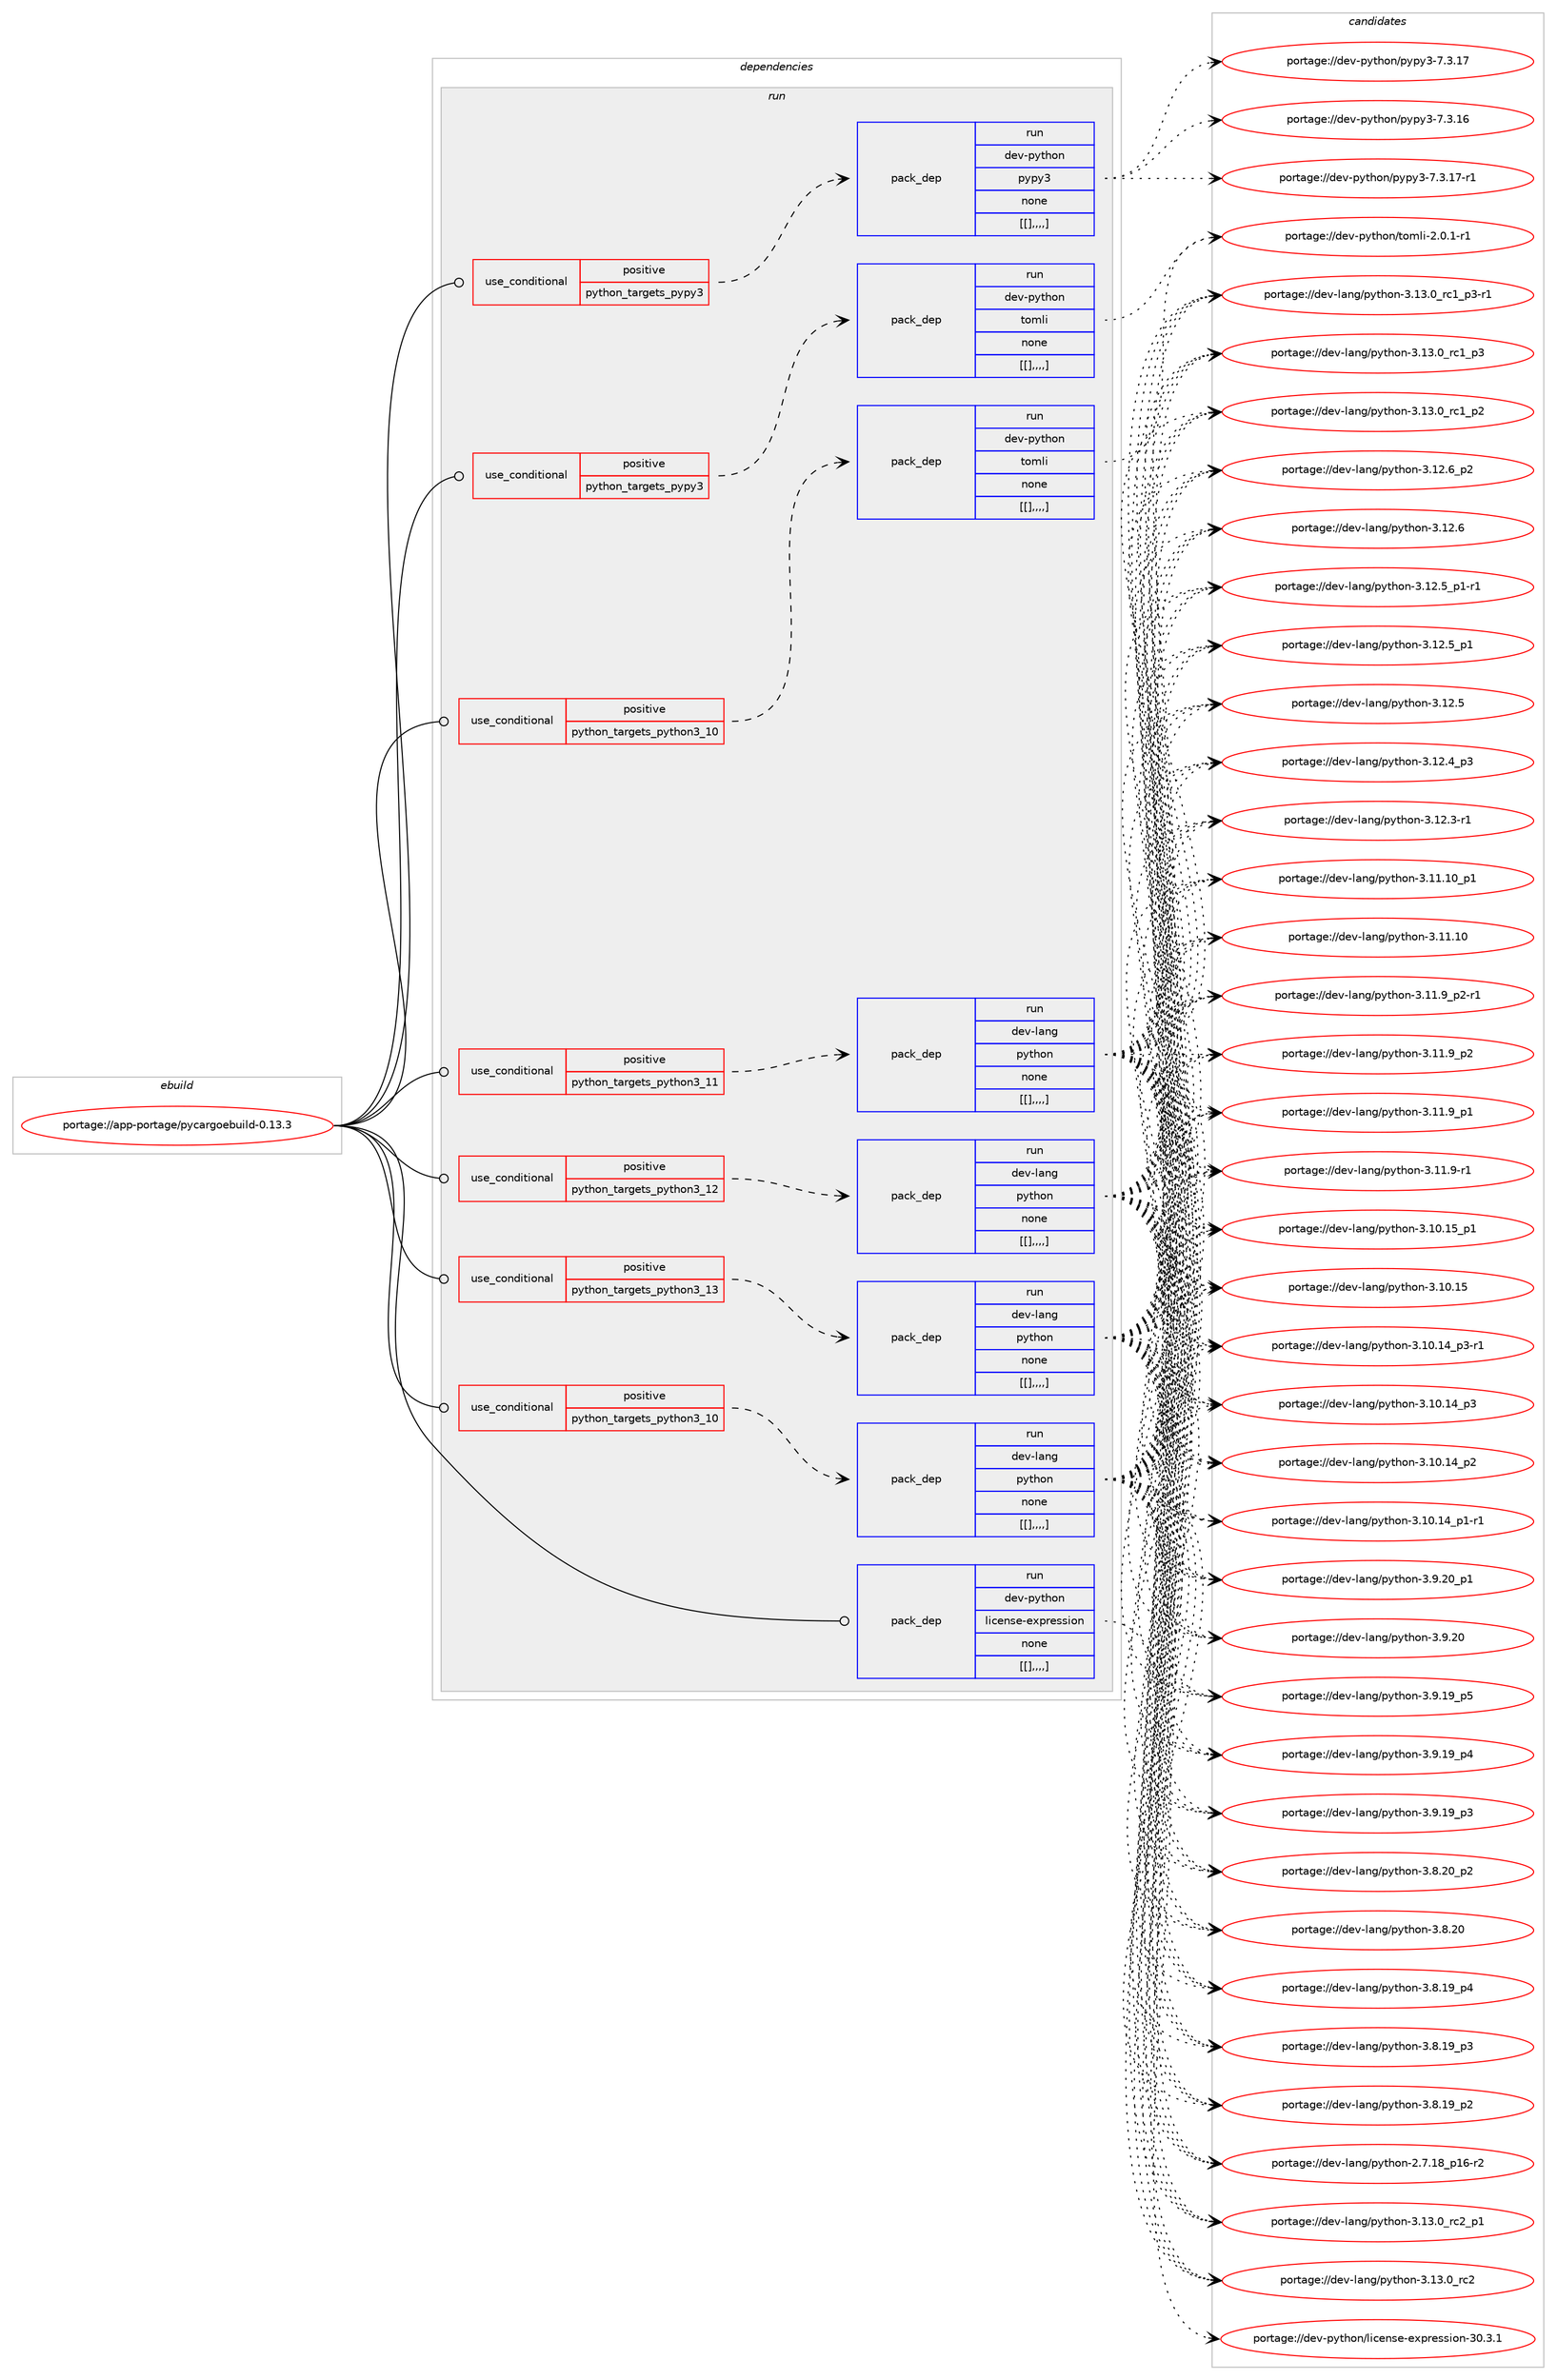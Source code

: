 digraph prolog {

# *************
# Graph options
# *************

newrank=true;
concentrate=true;
compound=true;
graph [rankdir=LR,fontname=Helvetica,fontsize=10,ranksep=1.5];#, ranksep=2.5, nodesep=0.2];
edge  [arrowhead=vee];
node  [fontname=Helvetica,fontsize=10];

# **********
# The ebuild
# **********

subgraph cluster_leftcol {
color=gray;
label=<<i>ebuild</i>>;
id [label="portage://app-portage/pycargoebuild-0.13.3", color=red, width=4, href="../app-portage/pycargoebuild-0.13.3.svg"];
}

# ****************
# The dependencies
# ****************

subgraph cluster_midcol {
color=gray;
label=<<i>dependencies</i>>;
subgraph cluster_compile {
fillcolor="#eeeeee";
style=filled;
label=<<i>compile</i>>;
}
subgraph cluster_compileandrun {
fillcolor="#eeeeee";
style=filled;
label=<<i>compile and run</i>>;
}
subgraph cluster_run {
fillcolor="#eeeeee";
style=filled;
label=<<i>run</i>>;
subgraph cond14590 {
dependency51844 [label=<<TABLE BORDER="0" CELLBORDER="1" CELLSPACING="0" CELLPADDING="4"><TR><TD ROWSPAN="3" CELLPADDING="10">use_conditional</TD></TR><TR><TD>positive</TD></TR><TR><TD>python_targets_pypy3</TD></TR></TABLE>>, shape=none, color=red];
subgraph pack36778 {
dependency51845 [label=<<TABLE BORDER="0" CELLBORDER="1" CELLSPACING="0" CELLPADDING="4" WIDTH="220"><TR><TD ROWSPAN="6" CELLPADDING="30">pack_dep</TD></TR><TR><TD WIDTH="110">run</TD></TR><TR><TD>dev-python</TD></TR><TR><TD>pypy3</TD></TR><TR><TD>none</TD></TR><TR><TD>[[],,,,]</TD></TR></TABLE>>, shape=none, color=blue];
}
dependency51844:e -> dependency51845:w [weight=20,style="dashed",arrowhead="vee"];
}
id:e -> dependency51844:w [weight=20,style="solid",arrowhead="odot"];
subgraph cond14591 {
dependency51846 [label=<<TABLE BORDER="0" CELLBORDER="1" CELLSPACING="0" CELLPADDING="4"><TR><TD ROWSPAN="3" CELLPADDING="10">use_conditional</TD></TR><TR><TD>positive</TD></TR><TR><TD>python_targets_pypy3</TD></TR></TABLE>>, shape=none, color=red];
subgraph pack36779 {
dependency51847 [label=<<TABLE BORDER="0" CELLBORDER="1" CELLSPACING="0" CELLPADDING="4" WIDTH="220"><TR><TD ROWSPAN="6" CELLPADDING="30">pack_dep</TD></TR><TR><TD WIDTH="110">run</TD></TR><TR><TD>dev-python</TD></TR><TR><TD>tomli</TD></TR><TR><TD>none</TD></TR><TR><TD>[[],,,,]</TD></TR></TABLE>>, shape=none, color=blue];
}
dependency51846:e -> dependency51847:w [weight=20,style="dashed",arrowhead="vee"];
}
id:e -> dependency51846:w [weight=20,style="solid",arrowhead="odot"];
subgraph cond14592 {
dependency51848 [label=<<TABLE BORDER="0" CELLBORDER="1" CELLSPACING="0" CELLPADDING="4"><TR><TD ROWSPAN="3" CELLPADDING="10">use_conditional</TD></TR><TR><TD>positive</TD></TR><TR><TD>python_targets_python3_10</TD></TR></TABLE>>, shape=none, color=red];
subgraph pack36780 {
dependency51849 [label=<<TABLE BORDER="0" CELLBORDER="1" CELLSPACING="0" CELLPADDING="4" WIDTH="220"><TR><TD ROWSPAN="6" CELLPADDING="30">pack_dep</TD></TR><TR><TD WIDTH="110">run</TD></TR><TR><TD>dev-lang</TD></TR><TR><TD>python</TD></TR><TR><TD>none</TD></TR><TR><TD>[[],,,,]</TD></TR></TABLE>>, shape=none, color=blue];
}
dependency51848:e -> dependency51849:w [weight=20,style="dashed",arrowhead="vee"];
}
id:e -> dependency51848:w [weight=20,style="solid",arrowhead="odot"];
subgraph cond14593 {
dependency51850 [label=<<TABLE BORDER="0" CELLBORDER="1" CELLSPACING="0" CELLPADDING="4"><TR><TD ROWSPAN="3" CELLPADDING="10">use_conditional</TD></TR><TR><TD>positive</TD></TR><TR><TD>python_targets_python3_10</TD></TR></TABLE>>, shape=none, color=red];
subgraph pack36781 {
dependency51851 [label=<<TABLE BORDER="0" CELLBORDER="1" CELLSPACING="0" CELLPADDING="4" WIDTH="220"><TR><TD ROWSPAN="6" CELLPADDING="30">pack_dep</TD></TR><TR><TD WIDTH="110">run</TD></TR><TR><TD>dev-python</TD></TR><TR><TD>tomli</TD></TR><TR><TD>none</TD></TR><TR><TD>[[],,,,]</TD></TR></TABLE>>, shape=none, color=blue];
}
dependency51850:e -> dependency51851:w [weight=20,style="dashed",arrowhead="vee"];
}
id:e -> dependency51850:w [weight=20,style="solid",arrowhead="odot"];
subgraph cond14594 {
dependency51852 [label=<<TABLE BORDER="0" CELLBORDER="1" CELLSPACING="0" CELLPADDING="4"><TR><TD ROWSPAN="3" CELLPADDING="10">use_conditional</TD></TR><TR><TD>positive</TD></TR><TR><TD>python_targets_python3_11</TD></TR></TABLE>>, shape=none, color=red];
subgraph pack36782 {
dependency51853 [label=<<TABLE BORDER="0" CELLBORDER="1" CELLSPACING="0" CELLPADDING="4" WIDTH="220"><TR><TD ROWSPAN="6" CELLPADDING="30">pack_dep</TD></TR><TR><TD WIDTH="110">run</TD></TR><TR><TD>dev-lang</TD></TR><TR><TD>python</TD></TR><TR><TD>none</TD></TR><TR><TD>[[],,,,]</TD></TR></TABLE>>, shape=none, color=blue];
}
dependency51852:e -> dependency51853:w [weight=20,style="dashed",arrowhead="vee"];
}
id:e -> dependency51852:w [weight=20,style="solid",arrowhead="odot"];
subgraph cond14595 {
dependency51854 [label=<<TABLE BORDER="0" CELLBORDER="1" CELLSPACING="0" CELLPADDING="4"><TR><TD ROWSPAN="3" CELLPADDING="10">use_conditional</TD></TR><TR><TD>positive</TD></TR><TR><TD>python_targets_python3_12</TD></TR></TABLE>>, shape=none, color=red];
subgraph pack36783 {
dependency51855 [label=<<TABLE BORDER="0" CELLBORDER="1" CELLSPACING="0" CELLPADDING="4" WIDTH="220"><TR><TD ROWSPAN="6" CELLPADDING="30">pack_dep</TD></TR><TR><TD WIDTH="110">run</TD></TR><TR><TD>dev-lang</TD></TR><TR><TD>python</TD></TR><TR><TD>none</TD></TR><TR><TD>[[],,,,]</TD></TR></TABLE>>, shape=none, color=blue];
}
dependency51854:e -> dependency51855:w [weight=20,style="dashed",arrowhead="vee"];
}
id:e -> dependency51854:w [weight=20,style="solid",arrowhead="odot"];
subgraph cond14596 {
dependency51856 [label=<<TABLE BORDER="0" CELLBORDER="1" CELLSPACING="0" CELLPADDING="4"><TR><TD ROWSPAN="3" CELLPADDING="10">use_conditional</TD></TR><TR><TD>positive</TD></TR><TR><TD>python_targets_python3_13</TD></TR></TABLE>>, shape=none, color=red];
subgraph pack36784 {
dependency51857 [label=<<TABLE BORDER="0" CELLBORDER="1" CELLSPACING="0" CELLPADDING="4" WIDTH="220"><TR><TD ROWSPAN="6" CELLPADDING="30">pack_dep</TD></TR><TR><TD WIDTH="110">run</TD></TR><TR><TD>dev-lang</TD></TR><TR><TD>python</TD></TR><TR><TD>none</TD></TR><TR><TD>[[],,,,]</TD></TR></TABLE>>, shape=none, color=blue];
}
dependency51856:e -> dependency51857:w [weight=20,style="dashed",arrowhead="vee"];
}
id:e -> dependency51856:w [weight=20,style="solid",arrowhead="odot"];
subgraph pack36785 {
dependency51858 [label=<<TABLE BORDER="0" CELLBORDER="1" CELLSPACING="0" CELLPADDING="4" WIDTH="220"><TR><TD ROWSPAN="6" CELLPADDING="30">pack_dep</TD></TR><TR><TD WIDTH="110">run</TD></TR><TR><TD>dev-python</TD></TR><TR><TD>license-expression</TD></TR><TR><TD>none</TD></TR><TR><TD>[[],,,,]</TD></TR></TABLE>>, shape=none, color=blue];
}
id:e -> dependency51858:w [weight=20,style="solid",arrowhead="odot"];
}
}

# **************
# The candidates
# **************

subgraph cluster_choices {
rank=same;
color=gray;
label=<<i>candidates</i>>;

subgraph choice36778 {
color=black;
nodesep=1;
choice100101118451121211161041111104711212111212151455546514649554511449 [label="portage://dev-python/pypy3-7.3.17-r1", color=red, width=4,href="../dev-python/pypy3-7.3.17-r1.svg"];
choice10010111845112121116104111110471121211121215145554651464955 [label="portage://dev-python/pypy3-7.3.17", color=red, width=4,href="../dev-python/pypy3-7.3.17.svg"];
choice10010111845112121116104111110471121211121215145554651464954 [label="portage://dev-python/pypy3-7.3.16", color=red, width=4,href="../dev-python/pypy3-7.3.16.svg"];
dependency51845:e -> choice100101118451121211161041111104711212111212151455546514649554511449:w [style=dotted,weight="100"];
dependency51845:e -> choice10010111845112121116104111110471121211121215145554651464955:w [style=dotted,weight="100"];
dependency51845:e -> choice10010111845112121116104111110471121211121215145554651464954:w [style=dotted,weight="100"];
}
subgraph choice36779 {
color=black;
nodesep=1;
choice10010111845112121116104111110471161111091081054550464846494511449 [label="portage://dev-python/tomli-2.0.1-r1", color=red, width=4,href="../dev-python/tomli-2.0.1-r1.svg"];
dependency51847:e -> choice10010111845112121116104111110471161111091081054550464846494511449:w [style=dotted,weight="100"];
}
subgraph choice36780 {
color=black;
nodesep=1;
choice100101118451089711010347112121116104111110455146495146489511499509511249 [label="portage://dev-lang/python-3.13.0_rc2_p1", color=red, width=4,href="../dev-lang/python-3.13.0_rc2_p1.svg"];
choice10010111845108971101034711212111610411111045514649514648951149950 [label="portage://dev-lang/python-3.13.0_rc2", color=red, width=4,href="../dev-lang/python-3.13.0_rc2.svg"];
choice1001011184510897110103471121211161041111104551464951464895114994995112514511449 [label="portage://dev-lang/python-3.13.0_rc1_p3-r1", color=red, width=4,href="../dev-lang/python-3.13.0_rc1_p3-r1.svg"];
choice100101118451089711010347112121116104111110455146495146489511499499511251 [label="portage://dev-lang/python-3.13.0_rc1_p3", color=red, width=4,href="../dev-lang/python-3.13.0_rc1_p3.svg"];
choice100101118451089711010347112121116104111110455146495146489511499499511250 [label="portage://dev-lang/python-3.13.0_rc1_p2", color=red, width=4,href="../dev-lang/python-3.13.0_rc1_p2.svg"];
choice100101118451089711010347112121116104111110455146495046549511250 [label="portage://dev-lang/python-3.12.6_p2", color=red, width=4,href="../dev-lang/python-3.12.6_p2.svg"];
choice10010111845108971101034711212111610411111045514649504654 [label="portage://dev-lang/python-3.12.6", color=red, width=4,href="../dev-lang/python-3.12.6.svg"];
choice1001011184510897110103471121211161041111104551464950465395112494511449 [label="portage://dev-lang/python-3.12.5_p1-r1", color=red, width=4,href="../dev-lang/python-3.12.5_p1-r1.svg"];
choice100101118451089711010347112121116104111110455146495046539511249 [label="portage://dev-lang/python-3.12.5_p1", color=red, width=4,href="../dev-lang/python-3.12.5_p1.svg"];
choice10010111845108971101034711212111610411111045514649504653 [label="portage://dev-lang/python-3.12.5", color=red, width=4,href="../dev-lang/python-3.12.5.svg"];
choice100101118451089711010347112121116104111110455146495046529511251 [label="portage://dev-lang/python-3.12.4_p3", color=red, width=4,href="../dev-lang/python-3.12.4_p3.svg"];
choice100101118451089711010347112121116104111110455146495046514511449 [label="portage://dev-lang/python-3.12.3-r1", color=red, width=4,href="../dev-lang/python-3.12.3-r1.svg"];
choice10010111845108971101034711212111610411111045514649494649489511249 [label="portage://dev-lang/python-3.11.10_p1", color=red, width=4,href="../dev-lang/python-3.11.10_p1.svg"];
choice1001011184510897110103471121211161041111104551464949464948 [label="portage://dev-lang/python-3.11.10", color=red, width=4,href="../dev-lang/python-3.11.10.svg"];
choice1001011184510897110103471121211161041111104551464949465795112504511449 [label="portage://dev-lang/python-3.11.9_p2-r1", color=red, width=4,href="../dev-lang/python-3.11.9_p2-r1.svg"];
choice100101118451089711010347112121116104111110455146494946579511250 [label="portage://dev-lang/python-3.11.9_p2", color=red, width=4,href="../dev-lang/python-3.11.9_p2.svg"];
choice100101118451089711010347112121116104111110455146494946579511249 [label="portage://dev-lang/python-3.11.9_p1", color=red, width=4,href="../dev-lang/python-3.11.9_p1.svg"];
choice100101118451089711010347112121116104111110455146494946574511449 [label="portage://dev-lang/python-3.11.9-r1", color=red, width=4,href="../dev-lang/python-3.11.9-r1.svg"];
choice10010111845108971101034711212111610411111045514649484649539511249 [label="portage://dev-lang/python-3.10.15_p1", color=red, width=4,href="../dev-lang/python-3.10.15_p1.svg"];
choice1001011184510897110103471121211161041111104551464948464953 [label="portage://dev-lang/python-3.10.15", color=red, width=4,href="../dev-lang/python-3.10.15.svg"];
choice100101118451089711010347112121116104111110455146494846495295112514511449 [label="portage://dev-lang/python-3.10.14_p3-r1", color=red, width=4,href="../dev-lang/python-3.10.14_p3-r1.svg"];
choice10010111845108971101034711212111610411111045514649484649529511251 [label="portage://dev-lang/python-3.10.14_p3", color=red, width=4,href="../dev-lang/python-3.10.14_p3.svg"];
choice10010111845108971101034711212111610411111045514649484649529511250 [label="portage://dev-lang/python-3.10.14_p2", color=red, width=4,href="../dev-lang/python-3.10.14_p2.svg"];
choice100101118451089711010347112121116104111110455146494846495295112494511449 [label="portage://dev-lang/python-3.10.14_p1-r1", color=red, width=4,href="../dev-lang/python-3.10.14_p1-r1.svg"];
choice100101118451089711010347112121116104111110455146574650489511249 [label="portage://dev-lang/python-3.9.20_p1", color=red, width=4,href="../dev-lang/python-3.9.20_p1.svg"];
choice10010111845108971101034711212111610411111045514657465048 [label="portage://dev-lang/python-3.9.20", color=red, width=4,href="../dev-lang/python-3.9.20.svg"];
choice100101118451089711010347112121116104111110455146574649579511253 [label="portage://dev-lang/python-3.9.19_p5", color=red, width=4,href="../dev-lang/python-3.9.19_p5.svg"];
choice100101118451089711010347112121116104111110455146574649579511252 [label="portage://dev-lang/python-3.9.19_p4", color=red, width=4,href="../dev-lang/python-3.9.19_p4.svg"];
choice100101118451089711010347112121116104111110455146574649579511251 [label="portage://dev-lang/python-3.9.19_p3", color=red, width=4,href="../dev-lang/python-3.9.19_p3.svg"];
choice100101118451089711010347112121116104111110455146564650489511250 [label="portage://dev-lang/python-3.8.20_p2", color=red, width=4,href="../dev-lang/python-3.8.20_p2.svg"];
choice10010111845108971101034711212111610411111045514656465048 [label="portage://dev-lang/python-3.8.20", color=red, width=4,href="../dev-lang/python-3.8.20.svg"];
choice100101118451089711010347112121116104111110455146564649579511252 [label="portage://dev-lang/python-3.8.19_p4", color=red, width=4,href="../dev-lang/python-3.8.19_p4.svg"];
choice100101118451089711010347112121116104111110455146564649579511251 [label="portage://dev-lang/python-3.8.19_p3", color=red, width=4,href="../dev-lang/python-3.8.19_p3.svg"];
choice100101118451089711010347112121116104111110455146564649579511250 [label="portage://dev-lang/python-3.8.19_p2", color=red, width=4,href="../dev-lang/python-3.8.19_p2.svg"];
choice100101118451089711010347112121116104111110455046554649569511249544511450 [label="portage://dev-lang/python-2.7.18_p16-r2", color=red, width=4,href="../dev-lang/python-2.7.18_p16-r2.svg"];
dependency51849:e -> choice100101118451089711010347112121116104111110455146495146489511499509511249:w [style=dotted,weight="100"];
dependency51849:e -> choice10010111845108971101034711212111610411111045514649514648951149950:w [style=dotted,weight="100"];
dependency51849:e -> choice1001011184510897110103471121211161041111104551464951464895114994995112514511449:w [style=dotted,weight="100"];
dependency51849:e -> choice100101118451089711010347112121116104111110455146495146489511499499511251:w [style=dotted,weight="100"];
dependency51849:e -> choice100101118451089711010347112121116104111110455146495146489511499499511250:w [style=dotted,weight="100"];
dependency51849:e -> choice100101118451089711010347112121116104111110455146495046549511250:w [style=dotted,weight="100"];
dependency51849:e -> choice10010111845108971101034711212111610411111045514649504654:w [style=dotted,weight="100"];
dependency51849:e -> choice1001011184510897110103471121211161041111104551464950465395112494511449:w [style=dotted,weight="100"];
dependency51849:e -> choice100101118451089711010347112121116104111110455146495046539511249:w [style=dotted,weight="100"];
dependency51849:e -> choice10010111845108971101034711212111610411111045514649504653:w [style=dotted,weight="100"];
dependency51849:e -> choice100101118451089711010347112121116104111110455146495046529511251:w [style=dotted,weight="100"];
dependency51849:e -> choice100101118451089711010347112121116104111110455146495046514511449:w [style=dotted,weight="100"];
dependency51849:e -> choice10010111845108971101034711212111610411111045514649494649489511249:w [style=dotted,weight="100"];
dependency51849:e -> choice1001011184510897110103471121211161041111104551464949464948:w [style=dotted,weight="100"];
dependency51849:e -> choice1001011184510897110103471121211161041111104551464949465795112504511449:w [style=dotted,weight="100"];
dependency51849:e -> choice100101118451089711010347112121116104111110455146494946579511250:w [style=dotted,weight="100"];
dependency51849:e -> choice100101118451089711010347112121116104111110455146494946579511249:w [style=dotted,weight="100"];
dependency51849:e -> choice100101118451089711010347112121116104111110455146494946574511449:w [style=dotted,weight="100"];
dependency51849:e -> choice10010111845108971101034711212111610411111045514649484649539511249:w [style=dotted,weight="100"];
dependency51849:e -> choice1001011184510897110103471121211161041111104551464948464953:w [style=dotted,weight="100"];
dependency51849:e -> choice100101118451089711010347112121116104111110455146494846495295112514511449:w [style=dotted,weight="100"];
dependency51849:e -> choice10010111845108971101034711212111610411111045514649484649529511251:w [style=dotted,weight="100"];
dependency51849:e -> choice10010111845108971101034711212111610411111045514649484649529511250:w [style=dotted,weight="100"];
dependency51849:e -> choice100101118451089711010347112121116104111110455146494846495295112494511449:w [style=dotted,weight="100"];
dependency51849:e -> choice100101118451089711010347112121116104111110455146574650489511249:w [style=dotted,weight="100"];
dependency51849:e -> choice10010111845108971101034711212111610411111045514657465048:w [style=dotted,weight="100"];
dependency51849:e -> choice100101118451089711010347112121116104111110455146574649579511253:w [style=dotted,weight="100"];
dependency51849:e -> choice100101118451089711010347112121116104111110455146574649579511252:w [style=dotted,weight="100"];
dependency51849:e -> choice100101118451089711010347112121116104111110455146574649579511251:w [style=dotted,weight="100"];
dependency51849:e -> choice100101118451089711010347112121116104111110455146564650489511250:w [style=dotted,weight="100"];
dependency51849:e -> choice10010111845108971101034711212111610411111045514656465048:w [style=dotted,weight="100"];
dependency51849:e -> choice100101118451089711010347112121116104111110455146564649579511252:w [style=dotted,weight="100"];
dependency51849:e -> choice100101118451089711010347112121116104111110455146564649579511251:w [style=dotted,weight="100"];
dependency51849:e -> choice100101118451089711010347112121116104111110455146564649579511250:w [style=dotted,weight="100"];
dependency51849:e -> choice100101118451089711010347112121116104111110455046554649569511249544511450:w [style=dotted,weight="100"];
}
subgraph choice36781 {
color=black;
nodesep=1;
choice10010111845112121116104111110471161111091081054550464846494511449 [label="portage://dev-python/tomli-2.0.1-r1", color=red, width=4,href="../dev-python/tomli-2.0.1-r1.svg"];
dependency51851:e -> choice10010111845112121116104111110471161111091081054550464846494511449:w [style=dotted,weight="100"];
}
subgraph choice36782 {
color=black;
nodesep=1;
choice100101118451089711010347112121116104111110455146495146489511499509511249 [label="portage://dev-lang/python-3.13.0_rc2_p1", color=red, width=4,href="../dev-lang/python-3.13.0_rc2_p1.svg"];
choice10010111845108971101034711212111610411111045514649514648951149950 [label="portage://dev-lang/python-3.13.0_rc2", color=red, width=4,href="../dev-lang/python-3.13.0_rc2.svg"];
choice1001011184510897110103471121211161041111104551464951464895114994995112514511449 [label="portage://dev-lang/python-3.13.0_rc1_p3-r1", color=red, width=4,href="../dev-lang/python-3.13.0_rc1_p3-r1.svg"];
choice100101118451089711010347112121116104111110455146495146489511499499511251 [label="portage://dev-lang/python-3.13.0_rc1_p3", color=red, width=4,href="../dev-lang/python-3.13.0_rc1_p3.svg"];
choice100101118451089711010347112121116104111110455146495146489511499499511250 [label="portage://dev-lang/python-3.13.0_rc1_p2", color=red, width=4,href="../dev-lang/python-3.13.0_rc1_p2.svg"];
choice100101118451089711010347112121116104111110455146495046549511250 [label="portage://dev-lang/python-3.12.6_p2", color=red, width=4,href="../dev-lang/python-3.12.6_p2.svg"];
choice10010111845108971101034711212111610411111045514649504654 [label="portage://dev-lang/python-3.12.6", color=red, width=4,href="../dev-lang/python-3.12.6.svg"];
choice1001011184510897110103471121211161041111104551464950465395112494511449 [label="portage://dev-lang/python-3.12.5_p1-r1", color=red, width=4,href="../dev-lang/python-3.12.5_p1-r1.svg"];
choice100101118451089711010347112121116104111110455146495046539511249 [label="portage://dev-lang/python-3.12.5_p1", color=red, width=4,href="../dev-lang/python-3.12.5_p1.svg"];
choice10010111845108971101034711212111610411111045514649504653 [label="portage://dev-lang/python-3.12.5", color=red, width=4,href="../dev-lang/python-3.12.5.svg"];
choice100101118451089711010347112121116104111110455146495046529511251 [label="portage://dev-lang/python-3.12.4_p3", color=red, width=4,href="../dev-lang/python-3.12.4_p3.svg"];
choice100101118451089711010347112121116104111110455146495046514511449 [label="portage://dev-lang/python-3.12.3-r1", color=red, width=4,href="../dev-lang/python-3.12.3-r1.svg"];
choice10010111845108971101034711212111610411111045514649494649489511249 [label="portage://dev-lang/python-3.11.10_p1", color=red, width=4,href="../dev-lang/python-3.11.10_p1.svg"];
choice1001011184510897110103471121211161041111104551464949464948 [label="portage://dev-lang/python-3.11.10", color=red, width=4,href="../dev-lang/python-3.11.10.svg"];
choice1001011184510897110103471121211161041111104551464949465795112504511449 [label="portage://dev-lang/python-3.11.9_p2-r1", color=red, width=4,href="../dev-lang/python-3.11.9_p2-r1.svg"];
choice100101118451089711010347112121116104111110455146494946579511250 [label="portage://dev-lang/python-3.11.9_p2", color=red, width=4,href="../dev-lang/python-3.11.9_p2.svg"];
choice100101118451089711010347112121116104111110455146494946579511249 [label="portage://dev-lang/python-3.11.9_p1", color=red, width=4,href="../dev-lang/python-3.11.9_p1.svg"];
choice100101118451089711010347112121116104111110455146494946574511449 [label="portage://dev-lang/python-3.11.9-r1", color=red, width=4,href="../dev-lang/python-3.11.9-r1.svg"];
choice10010111845108971101034711212111610411111045514649484649539511249 [label="portage://dev-lang/python-3.10.15_p1", color=red, width=4,href="../dev-lang/python-3.10.15_p1.svg"];
choice1001011184510897110103471121211161041111104551464948464953 [label="portage://dev-lang/python-3.10.15", color=red, width=4,href="../dev-lang/python-3.10.15.svg"];
choice100101118451089711010347112121116104111110455146494846495295112514511449 [label="portage://dev-lang/python-3.10.14_p3-r1", color=red, width=4,href="../dev-lang/python-3.10.14_p3-r1.svg"];
choice10010111845108971101034711212111610411111045514649484649529511251 [label="portage://dev-lang/python-3.10.14_p3", color=red, width=4,href="../dev-lang/python-3.10.14_p3.svg"];
choice10010111845108971101034711212111610411111045514649484649529511250 [label="portage://dev-lang/python-3.10.14_p2", color=red, width=4,href="../dev-lang/python-3.10.14_p2.svg"];
choice100101118451089711010347112121116104111110455146494846495295112494511449 [label="portage://dev-lang/python-3.10.14_p1-r1", color=red, width=4,href="../dev-lang/python-3.10.14_p1-r1.svg"];
choice100101118451089711010347112121116104111110455146574650489511249 [label="portage://dev-lang/python-3.9.20_p1", color=red, width=4,href="../dev-lang/python-3.9.20_p1.svg"];
choice10010111845108971101034711212111610411111045514657465048 [label="portage://dev-lang/python-3.9.20", color=red, width=4,href="../dev-lang/python-3.9.20.svg"];
choice100101118451089711010347112121116104111110455146574649579511253 [label="portage://dev-lang/python-3.9.19_p5", color=red, width=4,href="../dev-lang/python-3.9.19_p5.svg"];
choice100101118451089711010347112121116104111110455146574649579511252 [label="portage://dev-lang/python-3.9.19_p4", color=red, width=4,href="../dev-lang/python-3.9.19_p4.svg"];
choice100101118451089711010347112121116104111110455146574649579511251 [label="portage://dev-lang/python-3.9.19_p3", color=red, width=4,href="../dev-lang/python-3.9.19_p3.svg"];
choice100101118451089711010347112121116104111110455146564650489511250 [label="portage://dev-lang/python-3.8.20_p2", color=red, width=4,href="../dev-lang/python-3.8.20_p2.svg"];
choice10010111845108971101034711212111610411111045514656465048 [label="portage://dev-lang/python-3.8.20", color=red, width=4,href="../dev-lang/python-3.8.20.svg"];
choice100101118451089711010347112121116104111110455146564649579511252 [label="portage://dev-lang/python-3.8.19_p4", color=red, width=4,href="../dev-lang/python-3.8.19_p4.svg"];
choice100101118451089711010347112121116104111110455146564649579511251 [label="portage://dev-lang/python-3.8.19_p3", color=red, width=4,href="../dev-lang/python-3.8.19_p3.svg"];
choice100101118451089711010347112121116104111110455146564649579511250 [label="portage://dev-lang/python-3.8.19_p2", color=red, width=4,href="../dev-lang/python-3.8.19_p2.svg"];
choice100101118451089711010347112121116104111110455046554649569511249544511450 [label="portage://dev-lang/python-2.7.18_p16-r2", color=red, width=4,href="../dev-lang/python-2.7.18_p16-r2.svg"];
dependency51853:e -> choice100101118451089711010347112121116104111110455146495146489511499509511249:w [style=dotted,weight="100"];
dependency51853:e -> choice10010111845108971101034711212111610411111045514649514648951149950:w [style=dotted,weight="100"];
dependency51853:e -> choice1001011184510897110103471121211161041111104551464951464895114994995112514511449:w [style=dotted,weight="100"];
dependency51853:e -> choice100101118451089711010347112121116104111110455146495146489511499499511251:w [style=dotted,weight="100"];
dependency51853:e -> choice100101118451089711010347112121116104111110455146495146489511499499511250:w [style=dotted,weight="100"];
dependency51853:e -> choice100101118451089711010347112121116104111110455146495046549511250:w [style=dotted,weight="100"];
dependency51853:e -> choice10010111845108971101034711212111610411111045514649504654:w [style=dotted,weight="100"];
dependency51853:e -> choice1001011184510897110103471121211161041111104551464950465395112494511449:w [style=dotted,weight="100"];
dependency51853:e -> choice100101118451089711010347112121116104111110455146495046539511249:w [style=dotted,weight="100"];
dependency51853:e -> choice10010111845108971101034711212111610411111045514649504653:w [style=dotted,weight="100"];
dependency51853:e -> choice100101118451089711010347112121116104111110455146495046529511251:w [style=dotted,weight="100"];
dependency51853:e -> choice100101118451089711010347112121116104111110455146495046514511449:w [style=dotted,weight="100"];
dependency51853:e -> choice10010111845108971101034711212111610411111045514649494649489511249:w [style=dotted,weight="100"];
dependency51853:e -> choice1001011184510897110103471121211161041111104551464949464948:w [style=dotted,weight="100"];
dependency51853:e -> choice1001011184510897110103471121211161041111104551464949465795112504511449:w [style=dotted,weight="100"];
dependency51853:e -> choice100101118451089711010347112121116104111110455146494946579511250:w [style=dotted,weight="100"];
dependency51853:e -> choice100101118451089711010347112121116104111110455146494946579511249:w [style=dotted,weight="100"];
dependency51853:e -> choice100101118451089711010347112121116104111110455146494946574511449:w [style=dotted,weight="100"];
dependency51853:e -> choice10010111845108971101034711212111610411111045514649484649539511249:w [style=dotted,weight="100"];
dependency51853:e -> choice1001011184510897110103471121211161041111104551464948464953:w [style=dotted,weight="100"];
dependency51853:e -> choice100101118451089711010347112121116104111110455146494846495295112514511449:w [style=dotted,weight="100"];
dependency51853:e -> choice10010111845108971101034711212111610411111045514649484649529511251:w [style=dotted,weight="100"];
dependency51853:e -> choice10010111845108971101034711212111610411111045514649484649529511250:w [style=dotted,weight="100"];
dependency51853:e -> choice100101118451089711010347112121116104111110455146494846495295112494511449:w [style=dotted,weight="100"];
dependency51853:e -> choice100101118451089711010347112121116104111110455146574650489511249:w [style=dotted,weight="100"];
dependency51853:e -> choice10010111845108971101034711212111610411111045514657465048:w [style=dotted,weight="100"];
dependency51853:e -> choice100101118451089711010347112121116104111110455146574649579511253:w [style=dotted,weight="100"];
dependency51853:e -> choice100101118451089711010347112121116104111110455146574649579511252:w [style=dotted,weight="100"];
dependency51853:e -> choice100101118451089711010347112121116104111110455146574649579511251:w [style=dotted,weight="100"];
dependency51853:e -> choice100101118451089711010347112121116104111110455146564650489511250:w [style=dotted,weight="100"];
dependency51853:e -> choice10010111845108971101034711212111610411111045514656465048:w [style=dotted,weight="100"];
dependency51853:e -> choice100101118451089711010347112121116104111110455146564649579511252:w [style=dotted,weight="100"];
dependency51853:e -> choice100101118451089711010347112121116104111110455146564649579511251:w [style=dotted,weight="100"];
dependency51853:e -> choice100101118451089711010347112121116104111110455146564649579511250:w [style=dotted,weight="100"];
dependency51853:e -> choice100101118451089711010347112121116104111110455046554649569511249544511450:w [style=dotted,weight="100"];
}
subgraph choice36783 {
color=black;
nodesep=1;
choice100101118451089711010347112121116104111110455146495146489511499509511249 [label="portage://dev-lang/python-3.13.0_rc2_p1", color=red, width=4,href="../dev-lang/python-3.13.0_rc2_p1.svg"];
choice10010111845108971101034711212111610411111045514649514648951149950 [label="portage://dev-lang/python-3.13.0_rc2", color=red, width=4,href="../dev-lang/python-3.13.0_rc2.svg"];
choice1001011184510897110103471121211161041111104551464951464895114994995112514511449 [label="portage://dev-lang/python-3.13.0_rc1_p3-r1", color=red, width=4,href="../dev-lang/python-3.13.0_rc1_p3-r1.svg"];
choice100101118451089711010347112121116104111110455146495146489511499499511251 [label="portage://dev-lang/python-3.13.0_rc1_p3", color=red, width=4,href="../dev-lang/python-3.13.0_rc1_p3.svg"];
choice100101118451089711010347112121116104111110455146495146489511499499511250 [label="portage://dev-lang/python-3.13.0_rc1_p2", color=red, width=4,href="../dev-lang/python-3.13.0_rc1_p2.svg"];
choice100101118451089711010347112121116104111110455146495046549511250 [label="portage://dev-lang/python-3.12.6_p2", color=red, width=4,href="../dev-lang/python-3.12.6_p2.svg"];
choice10010111845108971101034711212111610411111045514649504654 [label="portage://dev-lang/python-3.12.6", color=red, width=4,href="../dev-lang/python-3.12.6.svg"];
choice1001011184510897110103471121211161041111104551464950465395112494511449 [label="portage://dev-lang/python-3.12.5_p1-r1", color=red, width=4,href="../dev-lang/python-3.12.5_p1-r1.svg"];
choice100101118451089711010347112121116104111110455146495046539511249 [label="portage://dev-lang/python-3.12.5_p1", color=red, width=4,href="../dev-lang/python-3.12.5_p1.svg"];
choice10010111845108971101034711212111610411111045514649504653 [label="portage://dev-lang/python-3.12.5", color=red, width=4,href="../dev-lang/python-3.12.5.svg"];
choice100101118451089711010347112121116104111110455146495046529511251 [label="portage://dev-lang/python-3.12.4_p3", color=red, width=4,href="../dev-lang/python-3.12.4_p3.svg"];
choice100101118451089711010347112121116104111110455146495046514511449 [label="portage://dev-lang/python-3.12.3-r1", color=red, width=4,href="../dev-lang/python-3.12.3-r1.svg"];
choice10010111845108971101034711212111610411111045514649494649489511249 [label="portage://dev-lang/python-3.11.10_p1", color=red, width=4,href="../dev-lang/python-3.11.10_p1.svg"];
choice1001011184510897110103471121211161041111104551464949464948 [label="portage://dev-lang/python-3.11.10", color=red, width=4,href="../dev-lang/python-3.11.10.svg"];
choice1001011184510897110103471121211161041111104551464949465795112504511449 [label="portage://dev-lang/python-3.11.9_p2-r1", color=red, width=4,href="../dev-lang/python-3.11.9_p2-r1.svg"];
choice100101118451089711010347112121116104111110455146494946579511250 [label="portage://dev-lang/python-3.11.9_p2", color=red, width=4,href="../dev-lang/python-3.11.9_p2.svg"];
choice100101118451089711010347112121116104111110455146494946579511249 [label="portage://dev-lang/python-3.11.9_p1", color=red, width=4,href="../dev-lang/python-3.11.9_p1.svg"];
choice100101118451089711010347112121116104111110455146494946574511449 [label="portage://dev-lang/python-3.11.9-r1", color=red, width=4,href="../dev-lang/python-3.11.9-r1.svg"];
choice10010111845108971101034711212111610411111045514649484649539511249 [label="portage://dev-lang/python-3.10.15_p1", color=red, width=4,href="../dev-lang/python-3.10.15_p1.svg"];
choice1001011184510897110103471121211161041111104551464948464953 [label="portage://dev-lang/python-3.10.15", color=red, width=4,href="../dev-lang/python-3.10.15.svg"];
choice100101118451089711010347112121116104111110455146494846495295112514511449 [label="portage://dev-lang/python-3.10.14_p3-r1", color=red, width=4,href="../dev-lang/python-3.10.14_p3-r1.svg"];
choice10010111845108971101034711212111610411111045514649484649529511251 [label="portage://dev-lang/python-3.10.14_p3", color=red, width=4,href="../dev-lang/python-3.10.14_p3.svg"];
choice10010111845108971101034711212111610411111045514649484649529511250 [label="portage://dev-lang/python-3.10.14_p2", color=red, width=4,href="../dev-lang/python-3.10.14_p2.svg"];
choice100101118451089711010347112121116104111110455146494846495295112494511449 [label="portage://dev-lang/python-3.10.14_p1-r1", color=red, width=4,href="../dev-lang/python-3.10.14_p1-r1.svg"];
choice100101118451089711010347112121116104111110455146574650489511249 [label="portage://dev-lang/python-3.9.20_p1", color=red, width=4,href="../dev-lang/python-3.9.20_p1.svg"];
choice10010111845108971101034711212111610411111045514657465048 [label="portage://dev-lang/python-3.9.20", color=red, width=4,href="../dev-lang/python-3.9.20.svg"];
choice100101118451089711010347112121116104111110455146574649579511253 [label="portage://dev-lang/python-3.9.19_p5", color=red, width=4,href="../dev-lang/python-3.9.19_p5.svg"];
choice100101118451089711010347112121116104111110455146574649579511252 [label="portage://dev-lang/python-3.9.19_p4", color=red, width=4,href="../dev-lang/python-3.9.19_p4.svg"];
choice100101118451089711010347112121116104111110455146574649579511251 [label="portage://dev-lang/python-3.9.19_p3", color=red, width=4,href="../dev-lang/python-3.9.19_p3.svg"];
choice100101118451089711010347112121116104111110455146564650489511250 [label="portage://dev-lang/python-3.8.20_p2", color=red, width=4,href="../dev-lang/python-3.8.20_p2.svg"];
choice10010111845108971101034711212111610411111045514656465048 [label="portage://dev-lang/python-3.8.20", color=red, width=4,href="../dev-lang/python-3.8.20.svg"];
choice100101118451089711010347112121116104111110455146564649579511252 [label="portage://dev-lang/python-3.8.19_p4", color=red, width=4,href="../dev-lang/python-3.8.19_p4.svg"];
choice100101118451089711010347112121116104111110455146564649579511251 [label="portage://dev-lang/python-3.8.19_p3", color=red, width=4,href="../dev-lang/python-3.8.19_p3.svg"];
choice100101118451089711010347112121116104111110455146564649579511250 [label="portage://dev-lang/python-3.8.19_p2", color=red, width=4,href="../dev-lang/python-3.8.19_p2.svg"];
choice100101118451089711010347112121116104111110455046554649569511249544511450 [label="portage://dev-lang/python-2.7.18_p16-r2", color=red, width=4,href="../dev-lang/python-2.7.18_p16-r2.svg"];
dependency51855:e -> choice100101118451089711010347112121116104111110455146495146489511499509511249:w [style=dotted,weight="100"];
dependency51855:e -> choice10010111845108971101034711212111610411111045514649514648951149950:w [style=dotted,weight="100"];
dependency51855:e -> choice1001011184510897110103471121211161041111104551464951464895114994995112514511449:w [style=dotted,weight="100"];
dependency51855:e -> choice100101118451089711010347112121116104111110455146495146489511499499511251:w [style=dotted,weight="100"];
dependency51855:e -> choice100101118451089711010347112121116104111110455146495146489511499499511250:w [style=dotted,weight="100"];
dependency51855:e -> choice100101118451089711010347112121116104111110455146495046549511250:w [style=dotted,weight="100"];
dependency51855:e -> choice10010111845108971101034711212111610411111045514649504654:w [style=dotted,weight="100"];
dependency51855:e -> choice1001011184510897110103471121211161041111104551464950465395112494511449:w [style=dotted,weight="100"];
dependency51855:e -> choice100101118451089711010347112121116104111110455146495046539511249:w [style=dotted,weight="100"];
dependency51855:e -> choice10010111845108971101034711212111610411111045514649504653:w [style=dotted,weight="100"];
dependency51855:e -> choice100101118451089711010347112121116104111110455146495046529511251:w [style=dotted,weight="100"];
dependency51855:e -> choice100101118451089711010347112121116104111110455146495046514511449:w [style=dotted,weight="100"];
dependency51855:e -> choice10010111845108971101034711212111610411111045514649494649489511249:w [style=dotted,weight="100"];
dependency51855:e -> choice1001011184510897110103471121211161041111104551464949464948:w [style=dotted,weight="100"];
dependency51855:e -> choice1001011184510897110103471121211161041111104551464949465795112504511449:w [style=dotted,weight="100"];
dependency51855:e -> choice100101118451089711010347112121116104111110455146494946579511250:w [style=dotted,weight="100"];
dependency51855:e -> choice100101118451089711010347112121116104111110455146494946579511249:w [style=dotted,weight="100"];
dependency51855:e -> choice100101118451089711010347112121116104111110455146494946574511449:w [style=dotted,weight="100"];
dependency51855:e -> choice10010111845108971101034711212111610411111045514649484649539511249:w [style=dotted,weight="100"];
dependency51855:e -> choice1001011184510897110103471121211161041111104551464948464953:w [style=dotted,weight="100"];
dependency51855:e -> choice100101118451089711010347112121116104111110455146494846495295112514511449:w [style=dotted,weight="100"];
dependency51855:e -> choice10010111845108971101034711212111610411111045514649484649529511251:w [style=dotted,weight="100"];
dependency51855:e -> choice10010111845108971101034711212111610411111045514649484649529511250:w [style=dotted,weight="100"];
dependency51855:e -> choice100101118451089711010347112121116104111110455146494846495295112494511449:w [style=dotted,weight="100"];
dependency51855:e -> choice100101118451089711010347112121116104111110455146574650489511249:w [style=dotted,weight="100"];
dependency51855:e -> choice10010111845108971101034711212111610411111045514657465048:w [style=dotted,weight="100"];
dependency51855:e -> choice100101118451089711010347112121116104111110455146574649579511253:w [style=dotted,weight="100"];
dependency51855:e -> choice100101118451089711010347112121116104111110455146574649579511252:w [style=dotted,weight="100"];
dependency51855:e -> choice100101118451089711010347112121116104111110455146574649579511251:w [style=dotted,weight="100"];
dependency51855:e -> choice100101118451089711010347112121116104111110455146564650489511250:w [style=dotted,weight="100"];
dependency51855:e -> choice10010111845108971101034711212111610411111045514656465048:w [style=dotted,weight="100"];
dependency51855:e -> choice100101118451089711010347112121116104111110455146564649579511252:w [style=dotted,weight="100"];
dependency51855:e -> choice100101118451089711010347112121116104111110455146564649579511251:w [style=dotted,weight="100"];
dependency51855:e -> choice100101118451089711010347112121116104111110455146564649579511250:w [style=dotted,weight="100"];
dependency51855:e -> choice100101118451089711010347112121116104111110455046554649569511249544511450:w [style=dotted,weight="100"];
}
subgraph choice36784 {
color=black;
nodesep=1;
choice100101118451089711010347112121116104111110455146495146489511499509511249 [label="portage://dev-lang/python-3.13.0_rc2_p1", color=red, width=4,href="../dev-lang/python-3.13.0_rc2_p1.svg"];
choice10010111845108971101034711212111610411111045514649514648951149950 [label="portage://dev-lang/python-3.13.0_rc2", color=red, width=4,href="../dev-lang/python-3.13.0_rc2.svg"];
choice1001011184510897110103471121211161041111104551464951464895114994995112514511449 [label="portage://dev-lang/python-3.13.0_rc1_p3-r1", color=red, width=4,href="../dev-lang/python-3.13.0_rc1_p3-r1.svg"];
choice100101118451089711010347112121116104111110455146495146489511499499511251 [label="portage://dev-lang/python-3.13.0_rc1_p3", color=red, width=4,href="../dev-lang/python-3.13.0_rc1_p3.svg"];
choice100101118451089711010347112121116104111110455146495146489511499499511250 [label="portage://dev-lang/python-3.13.0_rc1_p2", color=red, width=4,href="../dev-lang/python-3.13.0_rc1_p2.svg"];
choice100101118451089711010347112121116104111110455146495046549511250 [label="portage://dev-lang/python-3.12.6_p2", color=red, width=4,href="../dev-lang/python-3.12.6_p2.svg"];
choice10010111845108971101034711212111610411111045514649504654 [label="portage://dev-lang/python-3.12.6", color=red, width=4,href="../dev-lang/python-3.12.6.svg"];
choice1001011184510897110103471121211161041111104551464950465395112494511449 [label="portage://dev-lang/python-3.12.5_p1-r1", color=red, width=4,href="../dev-lang/python-3.12.5_p1-r1.svg"];
choice100101118451089711010347112121116104111110455146495046539511249 [label="portage://dev-lang/python-3.12.5_p1", color=red, width=4,href="../dev-lang/python-3.12.5_p1.svg"];
choice10010111845108971101034711212111610411111045514649504653 [label="portage://dev-lang/python-3.12.5", color=red, width=4,href="../dev-lang/python-3.12.5.svg"];
choice100101118451089711010347112121116104111110455146495046529511251 [label="portage://dev-lang/python-3.12.4_p3", color=red, width=4,href="../dev-lang/python-3.12.4_p3.svg"];
choice100101118451089711010347112121116104111110455146495046514511449 [label="portage://dev-lang/python-3.12.3-r1", color=red, width=4,href="../dev-lang/python-3.12.3-r1.svg"];
choice10010111845108971101034711212111610411111045514649494649489511249 [label="portage://dev-lang/python-3.11.10_p1", color=red, width=4,href="../dev-lang/python-3.11.10_p1.svg"];
choice1001011184510897110103471121211161041111104551464949464948 [label="portage://dev-lang/python-3.11.10", color=red, width=4,href="../dev-lang/python-3.11.10.svg"];
choice1001011184510897110103471121211161041111104551464949465795112504511449 [label="portage://dev-lang/python-3.11.9_p2-r1", color=red, width=4,href="../dev-lang/python-3.11.9_p2-r1.svg"];
choice100101118451089711010347112121116104111110455146494946579511250 [label="portage://dev-lang/python-3.11.9_p2", color=red, width=4,href="../dev-lang/python-3.11.9_p2.svg"];
choice100101118451089711010347112121116104111110455146494946579511249 [label="portage://dev-lang/python-3.11.9_p1", color=red, width=4,href="../dev-lang/python-3.11.9_p1.svg"];
choice100101118451089711010347112121116104111110455146494946574511449 [label="portage://dev-lang/python-3.11.9-r1", color=red, width=4,href="../dev-lang/python-3.11.9-r1.svg"];
choice10010111845108971101034711212111610411111045514649484649539511249 [label="portage://dev-lang/python-3.10.15_p1", color=red, width=4,href="../dev-lang/python-3.10.15_p1.svg"];
choice1001011184510897110103471121211161041111104551464948464953 [label="portage://dev-lang/python-3.10.15", color=red, width=4,href="../dev-lang/python-3.10.15.svg"];
choice100101118451089711010347112121116104111110455146494846495295112514511449 [label="portage://dev-lang/python-3.10.14_p3-r1", color=red, width=4,href="../dev-lang/python-3.10.14_p3-r1.svg"];
choice10010111845108971101034711212111610411111045514649484649529511251 [label="portage://dev-lang/python-3.10.14_p3", color=red, width=4,href="../dev-lang/python-3.10.14_p3.svg"];
choice10010111845108971101034711212111610411111045514649484649529511250 [label="portage://dev-lang/python-3.10.14_p2", color=red, width=4,href="../dev-lang/python-3.10.14_p2.svg"];
choice100101118451089711010347112121116104111110455146494846495295112494511449 [label="portage://dev-lang/python-3.10.14_p1-r1", color=red, width=4,href="../dev-lang/python-3.10.14_p1-r1.svg"];
choice100101118451089711010347112121116104111110455146574650489511249 [label="portage://dev-lang/python-3.9.20_p1", color=red, width=4,href="../dev-lang/python-3.9.20_p1.svg"];
choice10010111845108971101034711212111610411111045514657465048 [label="portage://dev-lang/python-3.9.20", color=red, width=4,href="../dev-lang/python-3.9.20.svg"];
choice100101118451089711010347112121116104111110455146574649579511253 [label="portage://dev-lang/python-3.9.19_p5", color=red, width=4,href="../dev-lang/python-3.9.19_p5.svg"];
choice100101118451089711010347112121116104111110455146574649579511252 [label="portage://dev-lang/python-3.9.19_p4", color=red, width=4,href="../dev-lang/python-3.9.19_p4.svg"];
choice100101118451089711010347112121116104111110455146574649579511251 [label="portage://dev-lang/python-3.9.19_p3", color=red, width=4,href="../dev-lang/python-3.9.19_p3.svg"];
choice100101118451089711010347112121116104111110455146564650489511250 [label="portage://dev-lang/python-3.8.20_p2", color=red, width=4,href="../dev-lang/python-3.8.20_p2.svg"];
choice10010111845108971101034711212111610411111045514656465048 [label="portage://dev-lang/python-3.8.20", color=red, width=4,href="../dev-lang/python-3.8.20.svg"];
choice100101118451089711010347112121116104111110455146564649579511252 [label="portage://dev-lang/python-3.8.19_p4", color=red, width=4,href="../dev-lang/python-3.8.19_p4.svg"];
choice100101118451089711010347112121116104111110455146564649579511251 [label="portage://dev-lang/python-3.8.19_p3", color=red, width=4,href="../dev-lang/python-3.8.19_p3.svg"];
choice100101118451089711010347112121116104111110455146564649579511250 [label="portage://dev-lang/python-3.8.19_p2", color=red, width=4,href="../dev-lang/python-3.8.19_p2.svg"];
choice100101118451089711010347112121116104111110455046554649569511249544511450 [label="portage://dev-lang/python-2.7.18_p16-r2", color=red, width=4,href="../dev-lang/python-2.7.18_p16-r2.svg"];
dependency51857:e -> choice100101118451089711010347112121116104111110455146495146489511499509511249:w [style=dotted,weight="100"];
dependency51857:e -> choice10010111845108971101034711212111610411111045514649514648951149950:w [style=dotted,weight="100"];
dependency51857:e -> choice1001011184510897110103471121211161041111104551464951464895114994995112514511449:w [style=dotted,weight="100"];
dependency51857:e -> choice100101118451089711010347112121116104111110455146495146489511499499511251:w [style=dotted,weight="100"];
dependency51857:e -> choice100101118451089711010347112121116104111110455146495146489511499499511250:w [style=dotted,weight="100"];
dependency51857:e -> choice100101118451089711010347112121116104111110455146495046549511250:w [style=dotted,weight="100"];
dependency51857:e -> choice10010111845108971101034711212111610411111045514649504654:w [style=dotted,weight="100"];
dependency51857:e -> choice1001011184510897110103471121211161041111104551464950465395112494511449:w [style=dotted,weight="100"];
dependency51857:e -> choice100101118451089711010347112121116104111110455146495046539511249:w [style=dotted,weight="100"];
dependency51857:e -> choice10010111845108971101034711212111610411111045514649504653:w [style=dotted,weight="100"];
dependency51857:e -> choice100101118451089711010347112121116104111110455146495046529511251:w [style=dotted,weight="100"];
dependency51857:e -> choice100101118451089711010347112121116104111110455146495046514511449:w [style=dotted,weight="100"];
dependency51857:e -> choice10010111845108971101034711212111610411111045514649494649489511249:w [style=dotted,weight="100"];
dependency51857:e -> choice1001011184510897110103471121211161041111104551464949464948:w [style=dotted,weight="100"];
dependency51857:e -> choice1001011184510897110103471121211161041111104551464949465795112504511449:w [style=dotted,weight="100"];
dependency51857:e -> choice100101118451089711010347112121116104111110455146494946579511250:w [style=dotted,weight="100"];
dependency51857:e -> choice100101118451089711010347112121116104111110455146494946579511249:w [style=dotted,weight="100"];
dependency51857:e -> choice100101118451089711010347112121116104111110455146494946574511449:w [style=dotted,weight="100"];
dependency51857:e -> choice10010111845108971101034711212111610411111045514649484649539511249:w [style=dotted,weight="100"];
dependency51857:e -> choice1001011184510897110103471121211161041111104551464948464953:w [style=dotted,weight="100"];
dependency51857:e -> choice100101118451089711010347112121116104111110455146494846495295112514511449:w [style=dotted,weight="100"];
dependency51857:e -> choice10010111845108971101034711212111610411111045514649484649529511251:w [style=dotted,weight="100"];
dependency51857:e -> choice10010111845108971101034711212111610411111045514649484649529511250:w [style=dotted,weight="100"];
dependency51857:e -> choice100101118451089711010347112121116104111110455146494846495295112494511449:w [style=dotted,weight="100"];
dependency51857:e -> choice100101118451089711010347112121116104111110455146574650489511249:w [style=dotted,weight="100"];
dependency51857:e -> choice10010111845108971101034711212111610411111045514657465048:w [style=dotted,weight="100"];
dependency51857:e -> choice100101118451089711010347112121116104111110455146574649579511253:w [style=dotted,weight="100"];
dependency51857:e -> choice100101118451089711010347112121116104111110455146574649579511252:w [style=dotted,weight="100"];
dependency51857:e -> choice100101118451089711010347112121116104111110455146574649579511251:w [style=dotted,weight="100"];
dependency51857:e -> choice100101118451089711010347112121116104111110455146564650489511250:w [style=dotted,weight="100"];
dependency51857:e -> choice10010111845108971101034711212111610411111045514656465048:w [style=dotted,weight="100"];
dependency51857:e -> choice100101118451089711010347112121116104111110455146564649579511252:w [style=dotted,weight="100"];
dependency51857:e -> choice100101118451089711010347112121116104111110455146564649579511251:w [style=dotted,weight="100"];
dependency51857:e -> choice100101118451089711010347112121116104111110455146564649579511250:w [style=dotted,weight="100"];
dependency51857:e -> choice100101118451089711010347112121116104111110455046554649569511249544511450:w [style=dotted,weight="100"];
}
subgraph choice36785 {
color=black;
nodesep=1;
choice1001011184511212111610411111047108105991011101151014510112011211410111511510511111045514846514649 [label="portage://dev-python/license-expression-30.3.1", color=red, width=4,href="../dev-python/license-expression-30.3.1.svg"];
dependency51858:e -> choice1001011184511212111610411111047108105991011101151014510112011211410111511510511111045514846514649:w [style=dotted,weight="100"];
}
}

}
